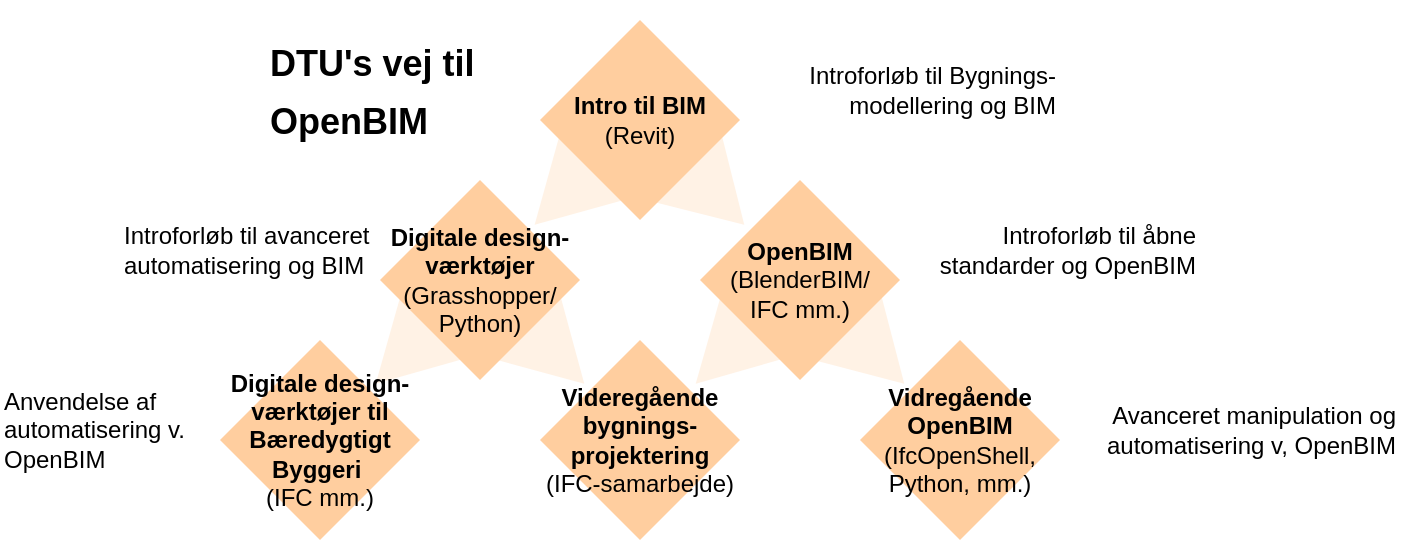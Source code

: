 <mxfile version="22.1.18" type="github">
  <diagram name="Page-1" id="W9PhXfYBVUYhv20Ytn_u">
    <mxGraphModel dx="1147" dy="627" grid="1" gridSize="10" guides="1" tooltips="1" connect="1" arrows="1" fold="1" page="1" pageScale="1" pageWidth="850" pageHeight="1100" math="0" shadow="0">
      <root>
        <mxCell id="0" />
        <mxCell id="1" parent="0" />
        <mxCell id="5U5OHrGouKqXGhUQuQuf-21" value="" style="triangle;whiteSpace=wrap;html=1;rotation=135;strokeColor=none;fillColor=#ffe6cc;fillStyle=auto;opacity=50;" vertex="1" parent="1">
          <mxGeometry x="418.71" y="325.07" width="62.44" height="69.39" as="geometry" />
        </mxCell>
        <mxCell id="5U5OHrGouKqXGhUQuQuf-20" value="" style="triangle;whiteSpace=wrap;html=1;rotation=45;strokeColor=none;fillColor=#ffe6cc;fillStyle=auto;opacity=50;" vertex="1" parent="1">
          <mxGeometry x="481.64" y="326.22" width="59.17" height="69.39" as="geometry" />
        </mxCell>
        <mxCell id="5U5OHrGouKqXGhUQuQuf-19" value="" style="triangle;whiteSpace=wrap;html=1;rotation=45;strokeColor=none;fillColor=#ffe6cc;fillStyle=auto;opacity=50;" vertex="1" parent="1">
          <mxGeometry x="402.64" y="247.18" width="58" height="69.39" as="geometry" />
        </mxCell>
        <mxCell id="5U5OHrGouKqXGhUQuQuf-18" value="" style="triangle;whiteSpace=wrap;html=1;rotation=45;strokeColor=none;fillColor=#ffe6cc;fillStyle=auto;opacity=50;" vertex="1" parent="1">
          <mxGeometry x="320.39" y="325.71" width="60.64" height="69.39" as="geometry" />
        </mxCell>
        <mxCell id="5U5OHrGouKqXGhUQuQuf-17" value="" style="triangle;whiteSpace=wrap;html=1;rotation=135;strokeColor=none;fillColor=#ffe6cc;fillStyle=auto;opacity=50;" vertex="1" parent="1">
          <mxGeometry x="258.78" y="325.22" width="62" height="69.39" as="geometry" />
        </mxCell>
        <mxCell id="5U5OHrGouKqXGhUQuQuf-16" value="" style="triangle;whiteSpace=wrap;html=1;rotation=135;strokeColor=none;fillColor=#ffe6cc;fillStyle=auto;opacity=50;" vertex="1" parent="1">
          <mxGeometry x="338.32" y="245.95" width="61.46" height="69.39" as="geometry" />
        </mxCell>
        <mxCell id="5U5OHrGouKqXGhUQuQuf-2" value="&lt;h1&gt;&lt;font style=&quot;font-size: 18px;&quot;&gt;DTU&#39;s vej til OpenBIM&lt;/font&gt;&lt;/h1&gt;" style="text;html=1;strokeColor=none;fillColor=none;spacing=5;spacingTop=-20;whiteSpace=wrap;overflow=hidden;rounded=0;" vertex="1" parent="1">
          <mxGeometry x="210" y="200" width="180" height="70" as="geometry" />
        </mxCell>
        <mxCell id="5U5OHrGouKqXGhUQuQuf-4" value="&lt;b&gt;Intro til BIM&lt;/b&gt;&lt;br&gt;(Revit)" style="rhombus;whiteSpace=wrap;html=1;strokeColor=none;fillColor=#FFCE9F;" vertex="1" parent="1">
          <mxGeometry x="350" y="200" width="100" height="100" as="geometry" />
        </mxCell>
        <mxCell id="5U5OHrGouKqXGhUQuQuf-5" value="&lt;b&gt;Digitale design-værktøjer&lt;/b&gt;&lt;br&gt;(Grasshopper/&lt;br&gt;Python)" style="rhombus;whiteSpace=wrap;html=1;strokeColor=none;fillColor=#FFCE9F;" vertex="1" parent="1">
          <mxGeometry x="270" y="280" width="100" height="100" as="geometry" />
        </mxCell>
        <mxCell id="5U5OHrGouKqXGhUQuQuf-6" value="&lt;b&gt;OpenBIM&lt;/b&gt;&lt;br&gt;(BlenderBIM/&lt;br&gt;IFC mm.)" style="rhombus;whiteSpace=wrap;html=1;strokeColor=none;fillColor=#FFCE9F;" vertex="1" parent="1">
          <mxGeometry x="430" y="280" width="100" height="100" as="geometry" />
        </mxCell>
        <mxCell id="5U5OHrGouKqXGhUQuQuf-7" value="&lt;b&gt;Vidregående OpenBIM&lt;/b&gt;&lt;br&gt;(IfcOpenShell,&lt;br&gt;Python, mm.)" style="rhombus;whiteSpace=wrap;html=1;strokeColor=none;fillColor=#FFCE9F;" vertex="1" parent="1">
          <mxGeometry x="510" y="360" width="100" height="100" as="geometry" />
        </mxCell>
        <mxCell id="5U5OHrGouKqXGhUQuQuf-8" value="&lt;b&gt;Videregående bygnings-projektering&lt;/b&gt;&lt;br&gt;(IFC-samarbejde)" style="rhombus;whiteSpace=wrap;html=1;strokeColor=none;fillColor=#FFCE9F;" vertex="1" parent="1">
          <mxGeometry x="350" y="360" width="100" height="100" as="geometry" />
        </mxCell>
        <mxCell id="5U5OHrGouKqXGhUQuQuf-10" value="&lt;b&gt;Digitale design-værktøjer&amp;nbsp;til Bæredygtigt Byggeri&amp;nbsp;&lt;/b&gt;&lt;br&gt;(IFC mm.)" style="rhombus;whiteSpace=wrap;html=1;strokeColor=none;fillColor=#FFCE9F;" vertex="1" parent="1">
          <mxGeometry x="190" y="360" width="100" height="100" as="geometry" />
        </mxCell>
        <mxCell id="5U5OHrGouKqXGhUQuQuf-11" value="Introforløb til Bygnings-modellering og BIM" style="text;html=1;strokeColor=none;fillColor=none;align=right;verticalAlign=middle;whiteSpace=wrap;rounded=0;" vertex="1" parent="1">
          <mxGeometry x="440" y="220" width="170" height="30" as="geometry" />
        </mxCell>
        <mxCell id="5U5OHrGouKqXGhUQuQuf-12" value="Introforløb til avanceret automatisering og BIM" style="text;html=1;strokeColor=none;fillColor=none;align=left;verticalAlign=middle;whiteSpace=wrap;rounded=0;" vertex="1" parent="1">
          <mxGeometry x="140" y="300" width="130" height="30" as="geometry" />
        </mxCell>
        <mxCell id="5U5OHrGouKqXGhUQuQuf-13" value="Introforløb til åbne standarder og OpenBIM" style="text;html=1;strokeColor=none;fillColor=none;align=right;verticalAlign=middle;whiteSpace=wrap;rounded=0;" vertex="1" parent="1">
          <mxGeometry x="530" y="300" width="150" height="30" as="geometry" />
        </mxCell>
        <mxCell id="5U5OHrGouKqXGhUQuQuf-14" value="Avanceret manipulation og automatisering v, OpenBIM" style="text;html=1;strokeColor=none;fillColor=none;align=right;verticalAlign=middle;whiteSpace=wrap;rounded=0;" vertex="1" parent="1">
          <mxGeometry x="630" y="390" width="150" height="30" as="geometry" />
        </mxCell>
        <mxCell id="5U5OHrGouKqXGhUQuQuf-15" value="Anvendelse af automatisering v. &lt;br&gt;OpenBIM" style="text;html=1;strokeColor=none;fillColor=none;align=left;verticalAlign=middle;whiteSpace=wrap;rounded=0;" vertex="1" parent="1">
          <mxGeometry x="80" y="390" width="150" height="30" as="geometry" />
        </mxCell>
      </root>
    </mxGraphModel>
  </diagram>
</mxfile>
